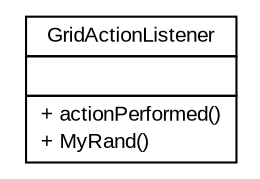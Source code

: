 #!/usr/local/bin/dot
#
# Class diagram 
# Generated by UMLGraph version 5.4 (http://www.umlgraph.org/)
#

digraph G {
	edge [fontname="arial",fontsize=10,labelfontname="arial",labelfontsize=10];
	node [fontname="arial",fontsize=10,shape=plaintext];
	nodesep=0.25;
	ranksep=0.5;
	// Controlleurs.GridActionListener
	c0 [label=<<table title="Controlleurs.GridActionListener" border="0" cellborder="1" cellspacing="0" cellpadding="2" port="p" href="./GridActionListener.html">
		<tr><td><table border="0" cellspacing="0" cellpadding="1">
<tr><td align="center" balign="center"> GridActionListener </td></tr>
		</table></td></tr>
		<tr><td><table border="0" cellspacing="0" cellpadding="1">
<tr><td align="left" balign="left">  </td></tr>
		</table></td></tr>
		<tr><td><table border="0" cellspacing="0" cellpadding="1">
<tr><td align="left" balign="left"> + actionPerformed() </td></tr>
<tr><td align="left" balign="left"> + MyRand() </td></tr>
		</table></td></tr>
		</table>>, URL="./GridActionListener.html", fontname="arial", fontcolor="black", fontsize=10.0];
}

